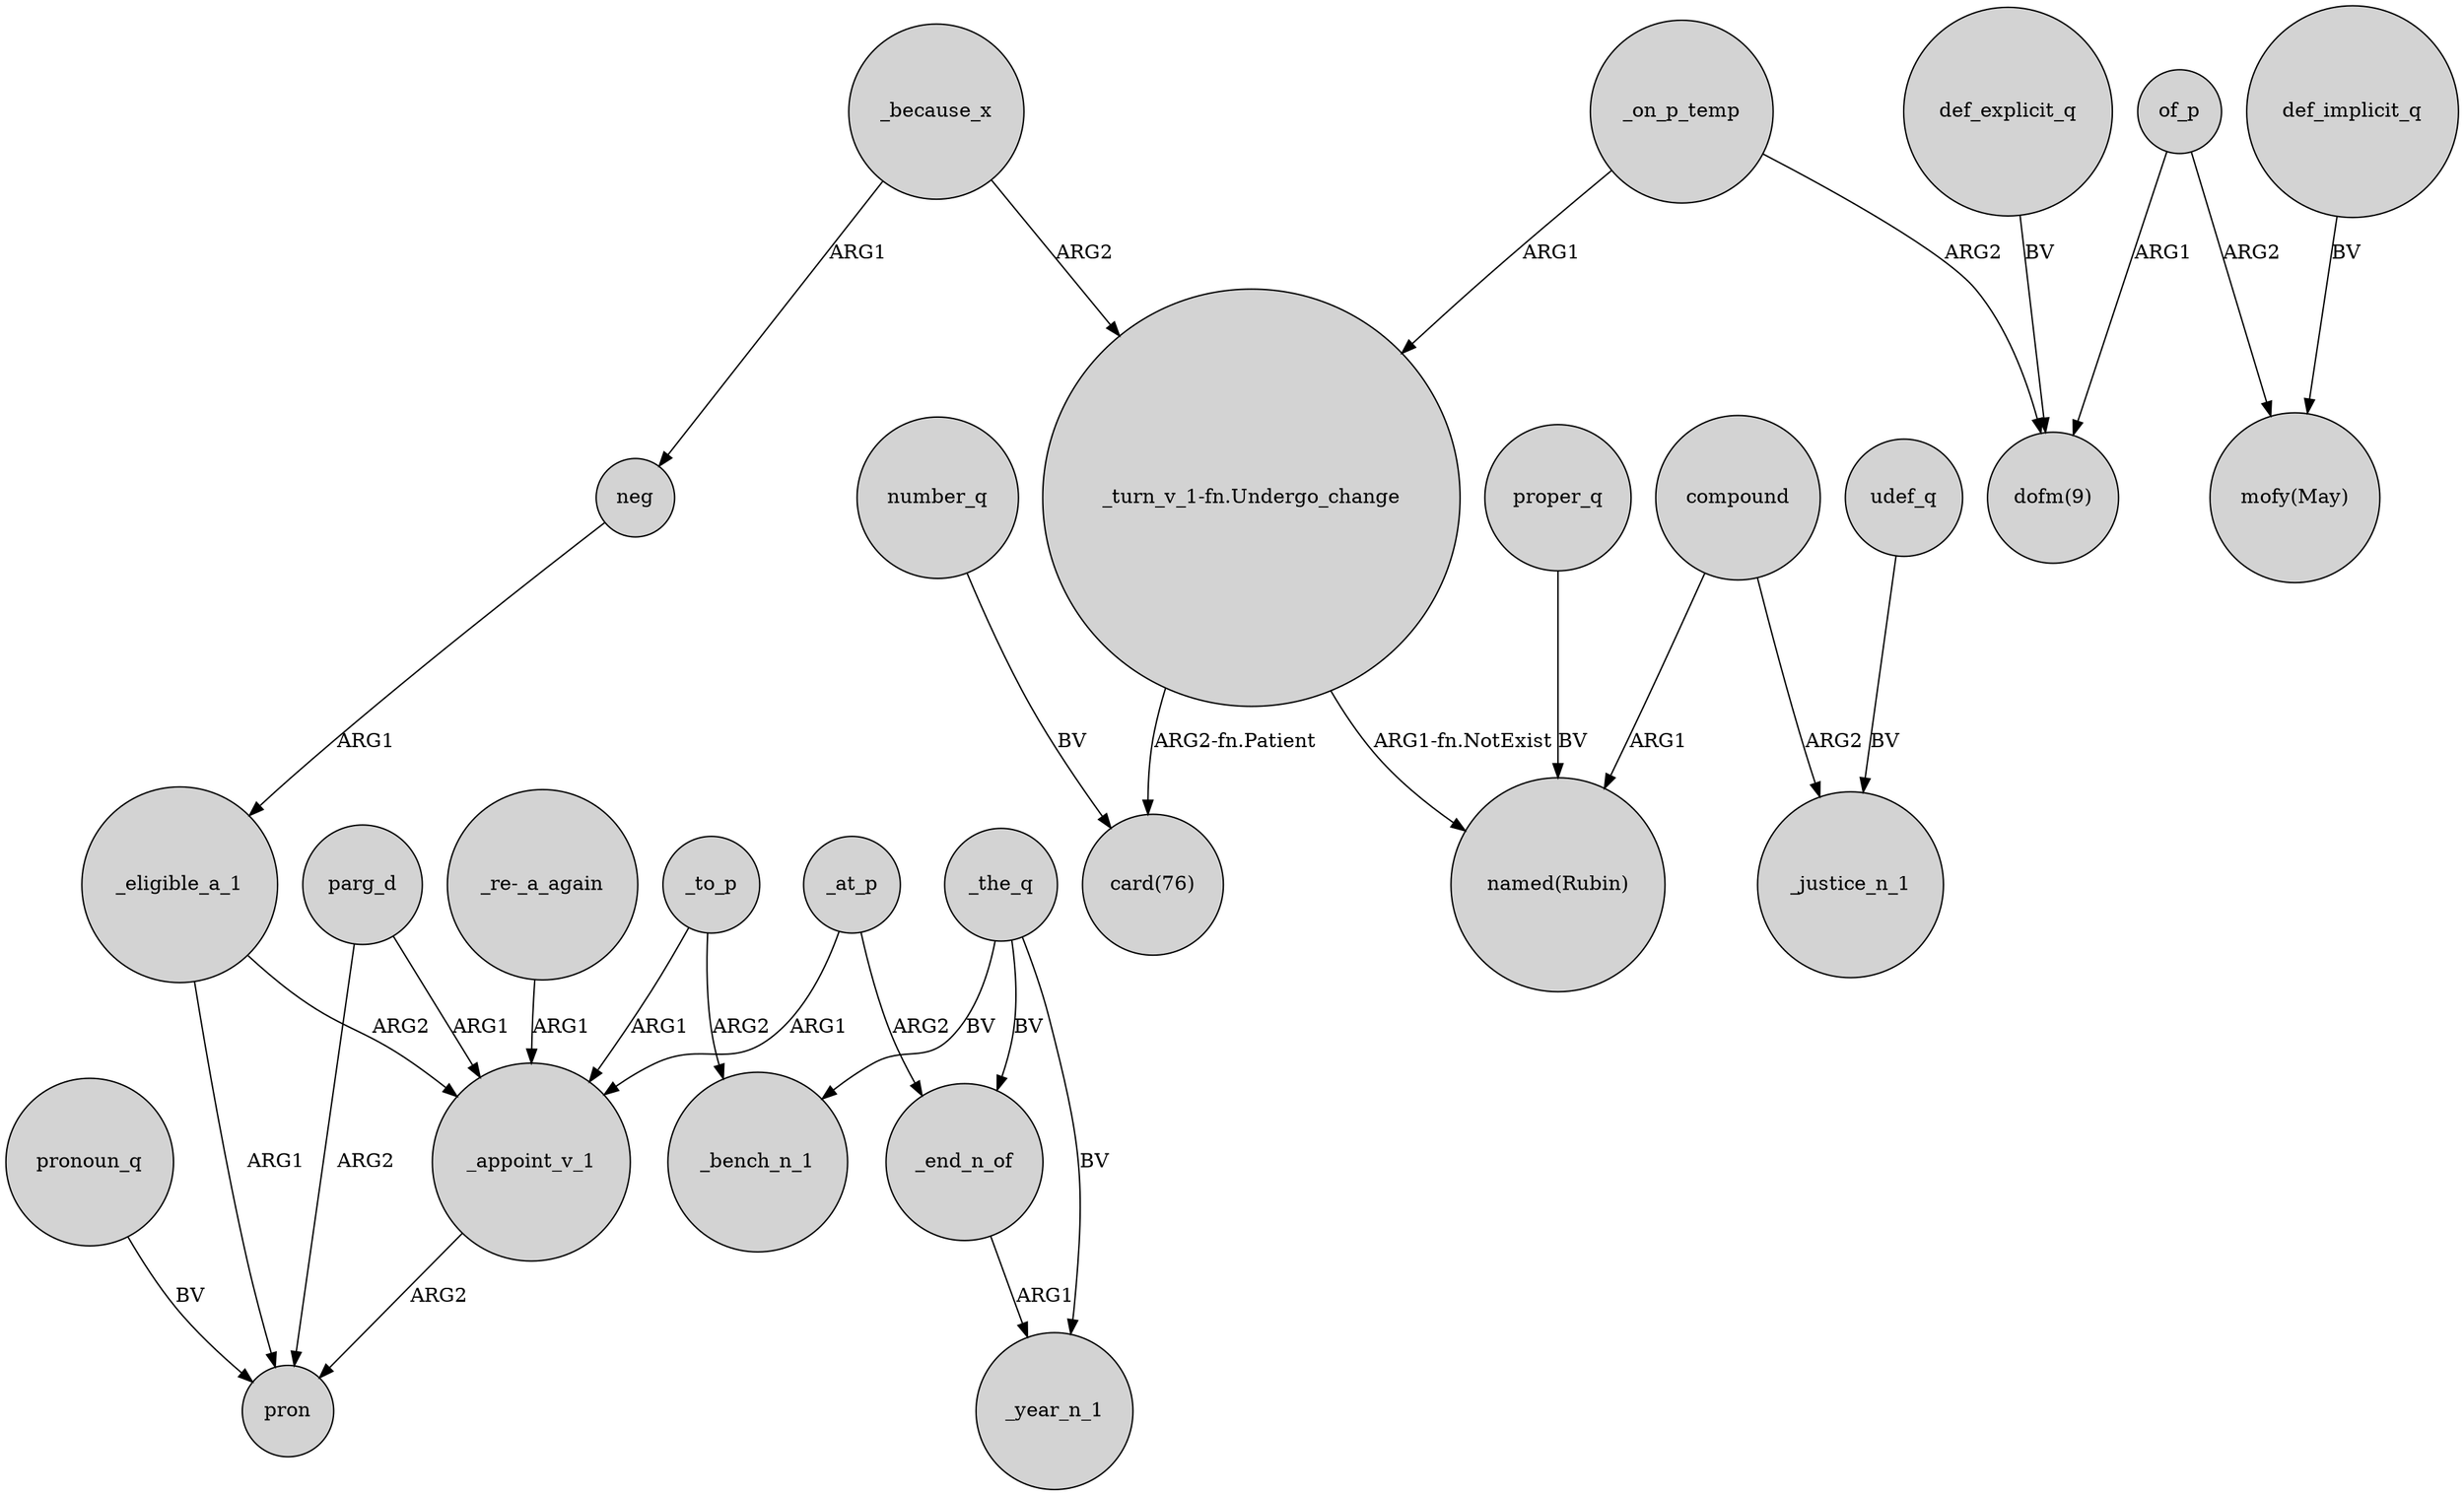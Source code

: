 digraph {
	node [shape=circle style=filled]
	_the_q -> _bench_n_1 [label=BV]
	"_turn_v_1-fn.Undergo_change" -> "card(76)" [label="ARG2-fn.Patient"]
	proper_q -> "named(Rubin)" [label=BV]
	_on_p_temp -> "_turn_v_1-fn.Undergo_change" [label=ARG1]
	_to_p -> _bench_n_1 [label=ARG2]
	_the_q -> _end_n_of [label=BV]
	_at_p -> _end_n_of [label=ARG2]
	_end_n_of -> _year_n_1 [label=ARG1]
	_because_x -> "_turn_v_1-fn.Undergo_change" [label=ARG2]
	def_implicit_q -> "mofy(May)" [label=BV]
	_on_p_temp -> "dofm(9)" [label=ARG2]
	compound -> "named(Rubin)" [label=ARG1]
	number_q -> "card(76)" [label=BV]
	parg_d -> pron [label=ARG2]
	pronoun_q -> pron [label=BV]
	parg_d -> _appoint_v_1 [label=ARG1]
	_to_p -> _appoint_v_1 [label=ARG1]
	of_p -> "dofm(9)" [label=ARG1]
	_at_p -> _appoint_v_1 [label=ARG1]
	def_explicit_q -> "dofm(9)" [label=BV]
	"_turn_v_1-fn.Undergo_change" -> "named(Rubin)" [label="ARG1-fn.NotExist"]
	_the_q -> _year_n_1 [label=BV]
	neg -> _eligible_a_1 [label=ARG1]
	of_p -> "mofy(May)" [label=ARG2]
	udef_q -> _justice_n_1 [label=BV]
	compound -> _justice_n_1 [label=ARG2]
	_eligible_a_1 -> pron [label=ARG1]
	_because_x -> neg [label=ARG1]
	_appoint_v_1 -> pron [label=ARG2]
	"_re-_a_again" -> _appoint_v_1 [label=ARG1]
	_eligible_a_1 -> _appoint_v_1 [label=ARG2]
}
